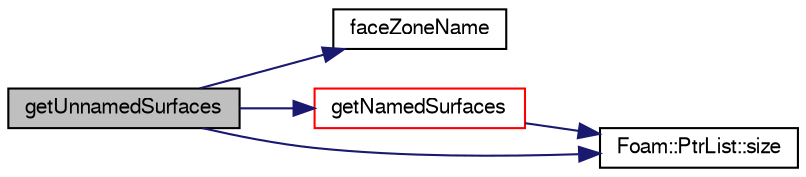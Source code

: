 digraph "getUnnamedSurfaces"
{
  bgcolor="transparent";
  edge [fontname="FreeSans",fontsize="10",labelfontname="FreeSans",labelfontsize="10"];
  node [fontname="FreeSans",fontsize="10",shape=record];
  rankdir="LR";
  Node800 [label="getUnnamedSurfaces",height=0.2,width=0.4,color="black", fillcolor="grey75", style="filled", fontcolor="black"];
  Node800 -> Node801 [color="midnightblue",fontsize="10",style="solid",fontname="FreeSans"];
  Node801 [label="faceZoneName",height=0.2,width=0.4,color="black",URL="$a24690.html#afe27cbfe49435afcc5f48467ed2c130e",tooltip="Per &#39;interface&#39; surface : empty or name of faceZone to put. "];
  Node800 -> Node802 [color="midnightblue",fontsize="10",style="solid",fontname="FreeSans"];
  Node802 [label="getNamedSurfaces",height=0.2,width=0.4,color="red",URL="$a24690.html#a59d8871cd9c916017046af1f0a57c60f",tooltip="Get indices of named surfaces (surfaces with faceZoneName) "];
  Node802 -> Node803 [color="midnightblue",fontsize="10",style="solid",fontname="FreeSans"];
  Node803 [label="Foam::PtrList::size",height=0.2,width=0.4,color="black",URL="$a25914.html#a47b3bf30da1eb3ab8076b5fbe00e0494",tooltip="Return the number of elements in the PtrList. "];
  Node800 -> Node803 [color="midnightblue",fontsize="10",style="solid",fontname="FreeSans"];
}
